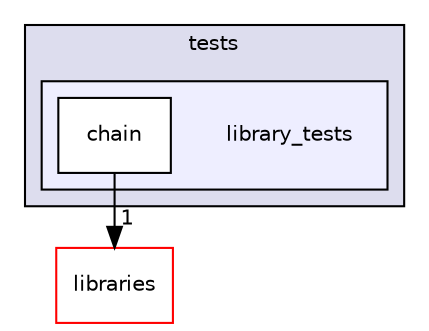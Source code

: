 digraph "tests/library_tests" {
  compound=true
  node [ fontsize="10", fontname="Helvetica"];
  edge [ labelfontsize="10", labelfontname="Helvetica"];
  subgraph clusterdir_59425e443f801f1f2fd8bbe4959a3ccf {
    graph [ bgcolor="#ddddee", pencolor="black", label="tests" fontname="Helvetica", fontsize="10", URL="dir_59425e443f801f1f2fd8bbe4959a3ccf.html"]
  subgraph clusterdir_5ab9b75a8f04f287eb14407e365819ee {
    graph [ bgcolor="#eeeeff", pencolor="black", label="" URL="dir_5ab9b75a8f04f287eb14407e365819ee.html"];
    dir_5ab9b75a8f04f287eb14407e365819ee [shape=plaintext label="library_tests"];
    dir_2f8a792ff4278280ae46b2f5e7957f3f [shape=box label="chain" color="black" fillcolor="white" style="filled" URL="dir_2f8a792ff4278280ae46b2f5e7957f3f.html"];
  }
  }
  dir_bc0718b08fb2015b8e59c47b2805f60c [shape=box label="libraries" fillcolor="white" style="filled" color="red" URL="dir_bc0718b08fb2015b8e59c47b2805f60c.html"];
  dir_2f8a792ff4278280ae46b2f5e7957f3f->dir_bc0718b08fb2015b8e59c47b2805f60c [headlabel="1", labeldistance=1.5 headhref="dir_001898_000004.html"];
}
